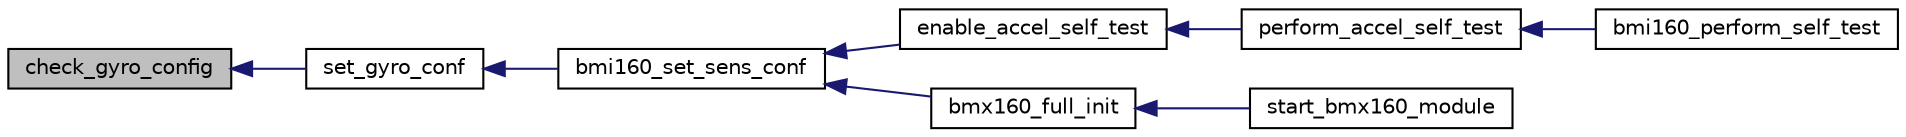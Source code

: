 digraph "check_gyro_config"
{
  edge [fontname="Helvetica",fontsize="10",labelfontname="Helvetica",labelfontsize="10"];
  node [fontname="Helvetica",fontsize="10",shape=record];
  rankdir="LR";
  Node1 [label="check_gyro_config",height=0.2,width=0.4,color="black", fillcolor="grey75", style="filled", fontcolor="black"];
  Node1 -> Node2 [dir="back",color="midnightblue",fontsize="10",style="solid",fontname="Helvetica"];
  Node2 [label="set_gyro_conf",height=0.2,width=0.4,color="black", fillcolor="white", style="filled",URL="$bmi160_8c.html#a569ccaf7f9e93552375bd931532b3fa0",tooltip="This API set the gyro configuration. "];
  Node2 -> Node3 [dir="back",color="midnightblue",fontsize="10",style="solid",fontname="Helvetica"];
  Node3 [label="bmi160_set_sens_conf",height=0.2,width=0.4,color="black", fillcolor="white", style="filled",URL="$bmi160_8h.html#ab098d2c7fda2965b1699ae13d2a8ffc8",tooltip="This API configures the power mode, range and bandwidth of sensor. "];
  Node3 -> Node4 [dir="back",color="midnightblue",fontsize="10",style="solid",fontname="Helvetica"];
  Node4 [label="enable_accel_self_test",height=0.2,width=0.4,color="black", fillcolor="white", style="filled",URL="$bmi160_8c.html#a46663dc05547a60fb8b7621181e257ab",tooltip="This API enables to perform the accel self test by setting proper configurations to facilitate accel ..."];
  Node4 -> Node5 [dir="back",color="midnightblue",fontsize="10",style="solid",fontname="Helvetica"];
  Node5 [label="perform_accel_self_test",height=0.2,width=0.4,color="black", fillcolor="white", style="filled",URL="$bmi160_8c.html#a58524a9b6fe288b5fb74f0b5cfb48703",tooltip="This API performs the self test for accelerometer of BMI160. "];
  Node5 -> Node6 [dir="back",color="midnightblue",fontsize="10",style="solid",fontname="Helvetica"];
  Node6 [label="bmi160_perform_self_test",height=0.2,width=0.4,color="black", fillcolor="white", style="filled",URL="$bmi160_8h.html#a6f83dc85a8173886ffe58e381fd9e0b8",tooltip="This is used to perform self test of accel/gyro of the BMI160 sensor. "];
  Node3 -> Node7 [dir="back",color="midnightblue",fontsize="10",style="solid",fontname="Helvetica"];
  Node7 [label="bmx160_full_init",height=0.2,width=0.4,color="black", fillcolor="white", style="filled",URL="$group___b_m_x160.html#ga24f66e1149af3eaad9ce37483510bd52",tooltip="BMX160 chip and fusion algorithm initialization. "];
  Node7 -> Node8 [dir="back",color="midnightblue",fontsize="10",style="solid",fontname="Helvetica"];
  Node8 [label="start_bmx160_module",height=0.2,width=0.4,color="black", fillcolor="white", style="filled",URL="$group___b_m_x160.html#ga3c92c87bd9ca59bc115bc38377fd51e8",tooltip="Start BMX160 threads. "];
}
